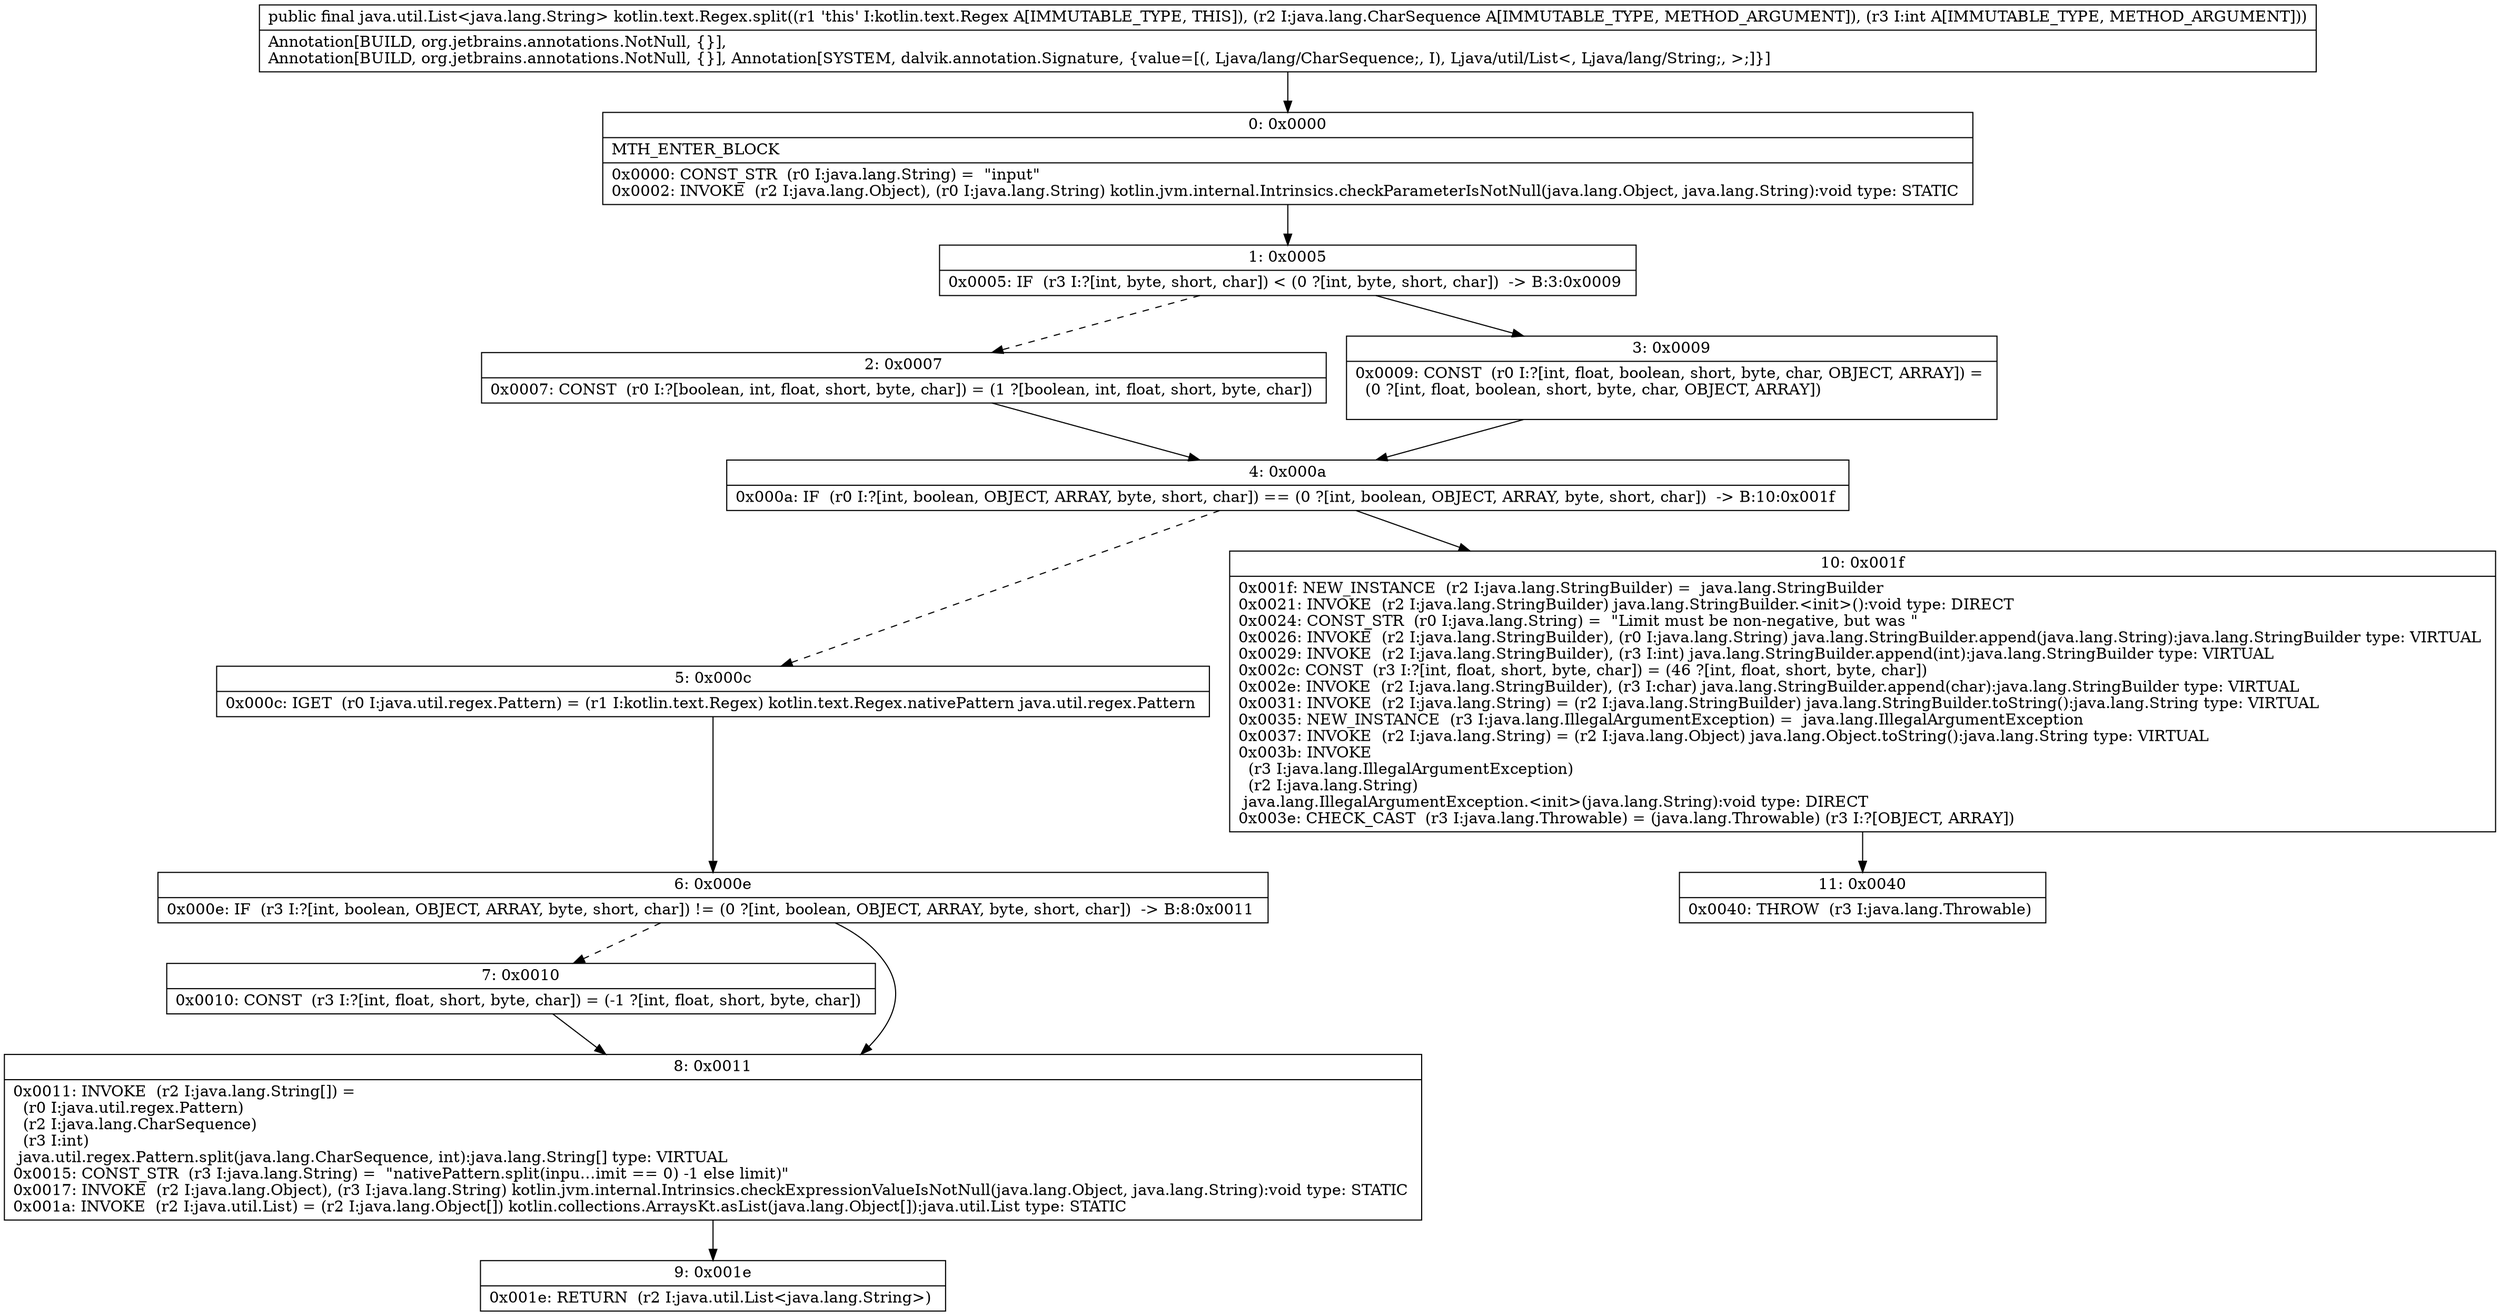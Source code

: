digraph "CFG forkotlin.text.Regex.split(Ljava\/lang\/CharSequence;I)Ljava\/util\/List;" {
Node_0 [shape=record,label="{0\:\ 0x0000|MTH_ENTER_BLOCK\l|0x0000: CONST_STR  (r0 I:java.lang.String) =  \"input\" \l0x0002: INVOKE  (r2 I:java.lang.Object), (r0 I:java.lang.String) kotlin.jvm.internal.Intrinsics.checkParameterIsNotNull(java.lang.Object, java.lang.String):void type: STATIC \l}"];
Node_1 [shape=record,label="{1\:\ 0x0005|0x0005: IF  (r3 I:?[int, byte, short, char]) \< (0 ?[int, byte, short, char])  \-\> B:3:0x0009 \l}"];
Node_2 [shape=record,label="{2\:\ 0x0007|0x0007: CONST  (r0 I:?[boolean, int, float, short, byte, char]) = (1 ?[boolean, int, float, short, byte, char]) \l}"];
Node_3 [shape=record,label="{3\:\ 0x0009|0x0009: CONST  (r0 I:?[int, float, boolean, short, byte, char, OBJECT, ARRAY]) = \l  (0 ?[int, float, boolean, short, byte, char, OBJECT, ARRAY])\l \l}"];
Node_4 [shape=record,label="{4\:\ 0x000a|0x000a: IF  (r0 I:?[int, boolean, OBJECT, ARRAY, byte, short, char]) == (0 ?[int, boolean, OBJECT, ARRAY, byte, short, char])  \-\> B:10:0x001f \l}"];
Node_5 [shape=record,label="{5\:\ 0x000c|0x000c: IGET  (r0 I:java.util.regex.Pattern) = (r1 I:kotlin.text.Regex) kotlin.text.Regex.nativePattern java.util.regex.Pattern \l}"];
Node_6 [shape=record,label="{6\:\ 0x000e|0x000e: IF  (r3 I:?[int, boolean, OBJECT, ARRAY, byte, short, char]) != (0 ?[int, boolean, OBJECT, ARRAY, byte, short, char])  \-\> B:8:0x0011 \l}"];
Node_7 [shape=record,label="{7\:\ 0x0010|0x0010: CONST  (r3 I:?[int, float, short, byte, char]) = (\-1 ?[int, float, short, byte, char]) \l}"];
Node_8 [shape=record,label="{8\:\ 0x0011|0x0011: INVOKE  (r2 I:java.lang.String[]) = \l  (r0 I:java.util.regex.Pattern)\l  (r2 I:java.lang.CharSequence)\l  (r3 I:int)\l java.util.regex.Pattern.split(java.lang.CharSequence, int):java.lang.String[] type: VIRTUAL \l0x0015: CONST_STR  (r3 I:java.lang.String) =  \"nativePattern.split(inpu…imit == 0) \-1 else limit)\" \l0x0017: INVOKE  (r2 I:java.lang.Object), (r3 I:java.lang.String) kotlin.jvm.internal.Intrinsics.checkExpressionValueIsNotNull(java.lang.Object, java.lang.String):void type: STATIC \l0x001a: INVOKE  (r2 I:java.util.List) = (r2 I:java.lang.Object[]) kotlin.collections.ArraysKt.asList(java.lang.Object[]):java.util.List type: STATIC \l}"];
Node_9 [shape=record,label="{9\:\ 0x001e|0x001e: RETURN  (r2 I:java.util.List\<java.lang.String\>) \l}"];
Node_10 [shape=record,label="{10\:\ 0x001f|0x001f: NEW_INSTANCE  (r2 I:java.lang.StringBuilder) =  java.lang.StringBuilder \l0x0021: INVOKE  (r2 I:java.lang.StringBuilder) java.lang.StringBuilder.\<init\>():void type: DIRECT \l0x0024: CONST_STR  (r0 I:java.lang.String) =  \"Limit must be non\-negative, but was \" \l0x0026: INVOKE  (r2 I:java.lang.StringBuilder), (r0 I:java.lang.String) java.lang.StringBuilder.append(java.lang.String):java.lang.StringBuilder type: VIRTUAL \l0x0029: INVOKE  (r2 I:java.lang.StringBuilder), (r3 I:int) java.lang.StringBuilder.append(int):java.lang.StringBuilder type: VIRTUAL \l0x002c: CONST  (r3 I:?[int, float, short, byte, char]) = (46 ?[int, float, short, byte, char]) \l0x002e: INVOKE  (r2 I:java.lang.StringBuilder), (r3 I:char) java.lang.StringBuilder.append(char):java.lang.StringBuilder type: VIRTUAL \l0x0031: INVOKE  (r2 I:java.lang.String) = (r2 I:java.lang.StringBuilder) java.lang.StringBuilder.toString():java.lang.String type: VIRTUAL \l0x0035: NEW_INSTANCE  (r3 I:java.lang.IllegalArgumentException) =  java.lang.IllegalArgumentException \l0x0037: INVOKE  (r2 I:java.lang.String) = (r2 I:java.lang.Object) java.lang.Object.toString():java.lang.String type: VIRTUAL \l0x003b: INVOKE  \l  (r3 I:java.lang.IllegalArgumentException)\l  (r2 I:java.lang.String)\l java.lang.IllegalArgumentException.\<init\>(java.lang.String):void type: DIRECT \l0x003e: CHECK_CAST  (r3 I:java.lang.Throwable) = (java.lang.Throwable) (r3 I:?[OBJECT, ARRAY]) \l}"];
Node_11 [shape=record,label="{11\:\ 0x0040|0x0040: THROW  (r3 I:java.lang.Throwable) \l}"];
MethodNode[shape=record,label="{public final java.util.List\<java.lang.String\> kotlin.text.Regex.split((r1 'this' I:kotlin.text.Regex A[IMMUTABLE_TYPE, THIS]), (r2 I:java.lang.CharSequence A[IMMUTABLE_TYPE, METHOD_ARGUMENT]), (r3 I:int A[IMMUTABLE_TYPE, METHOD_ARGUMENT]))  | Annotation[BUILD, org.jetbrains.annotations.NotNull, \{\}], \lAnnotation[BUILD, org.jetbrains.annotations.NotNull, \{\}], Annotation[SYSTEM, dalvik.annotation.Signature, \{value=[(, Ljava\/lang\/CharSequence;, I), Ljava\/util\/List\<, Ljava\/lang\/String;, \>;]\}]\l}"];
MethodNode -> Node_0;
Node_0 -> Node_1;
Node_1 -> Node_2[style=dashed];
Node_1 -> Node_3;
Node_2 -> Node_4;
Node_3 -> Node_4;
Node_4 -> Node_5[style=dashed];
Node_4 -> Node_10;
Node_5 -> Node_6;
Node_6 -> Node_7[style=dashed];
Node_6 -> Node_8;
Node_7 -> Node_8;
Node_8 -> Node_9;
Node_10 -> Node_11;
}

